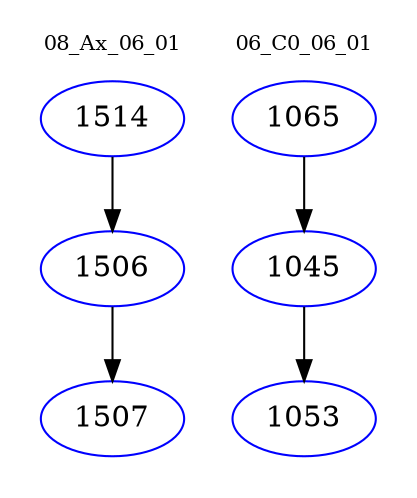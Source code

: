 digraph{
subgraph cluster_0 {
color = white
label = "08_Ax_06_01";
fontsize=10;
T0_1514 [label="1514", color="blue"]
T0_1514 -> T0_1506 [color="black"]
T0_1506 [label="1506", color="blue"]
T0_1506 -> T0_1507 [color="black"]
T0_1507 [label="1507", color="blue"]
}
subgraph cluster_1 {
color = white
label = "06_C0_06_01";
fontsize=10;
T1_1065 [label="1065", color="blue"]
T1_1065 -> T1_1045 [color="black"]
T1_1045 [label="1045", color="blue"]
T1_1045 -> T1_1053 [color="black"]
T1_1053 [label="1053", color="blue"]
}
}

